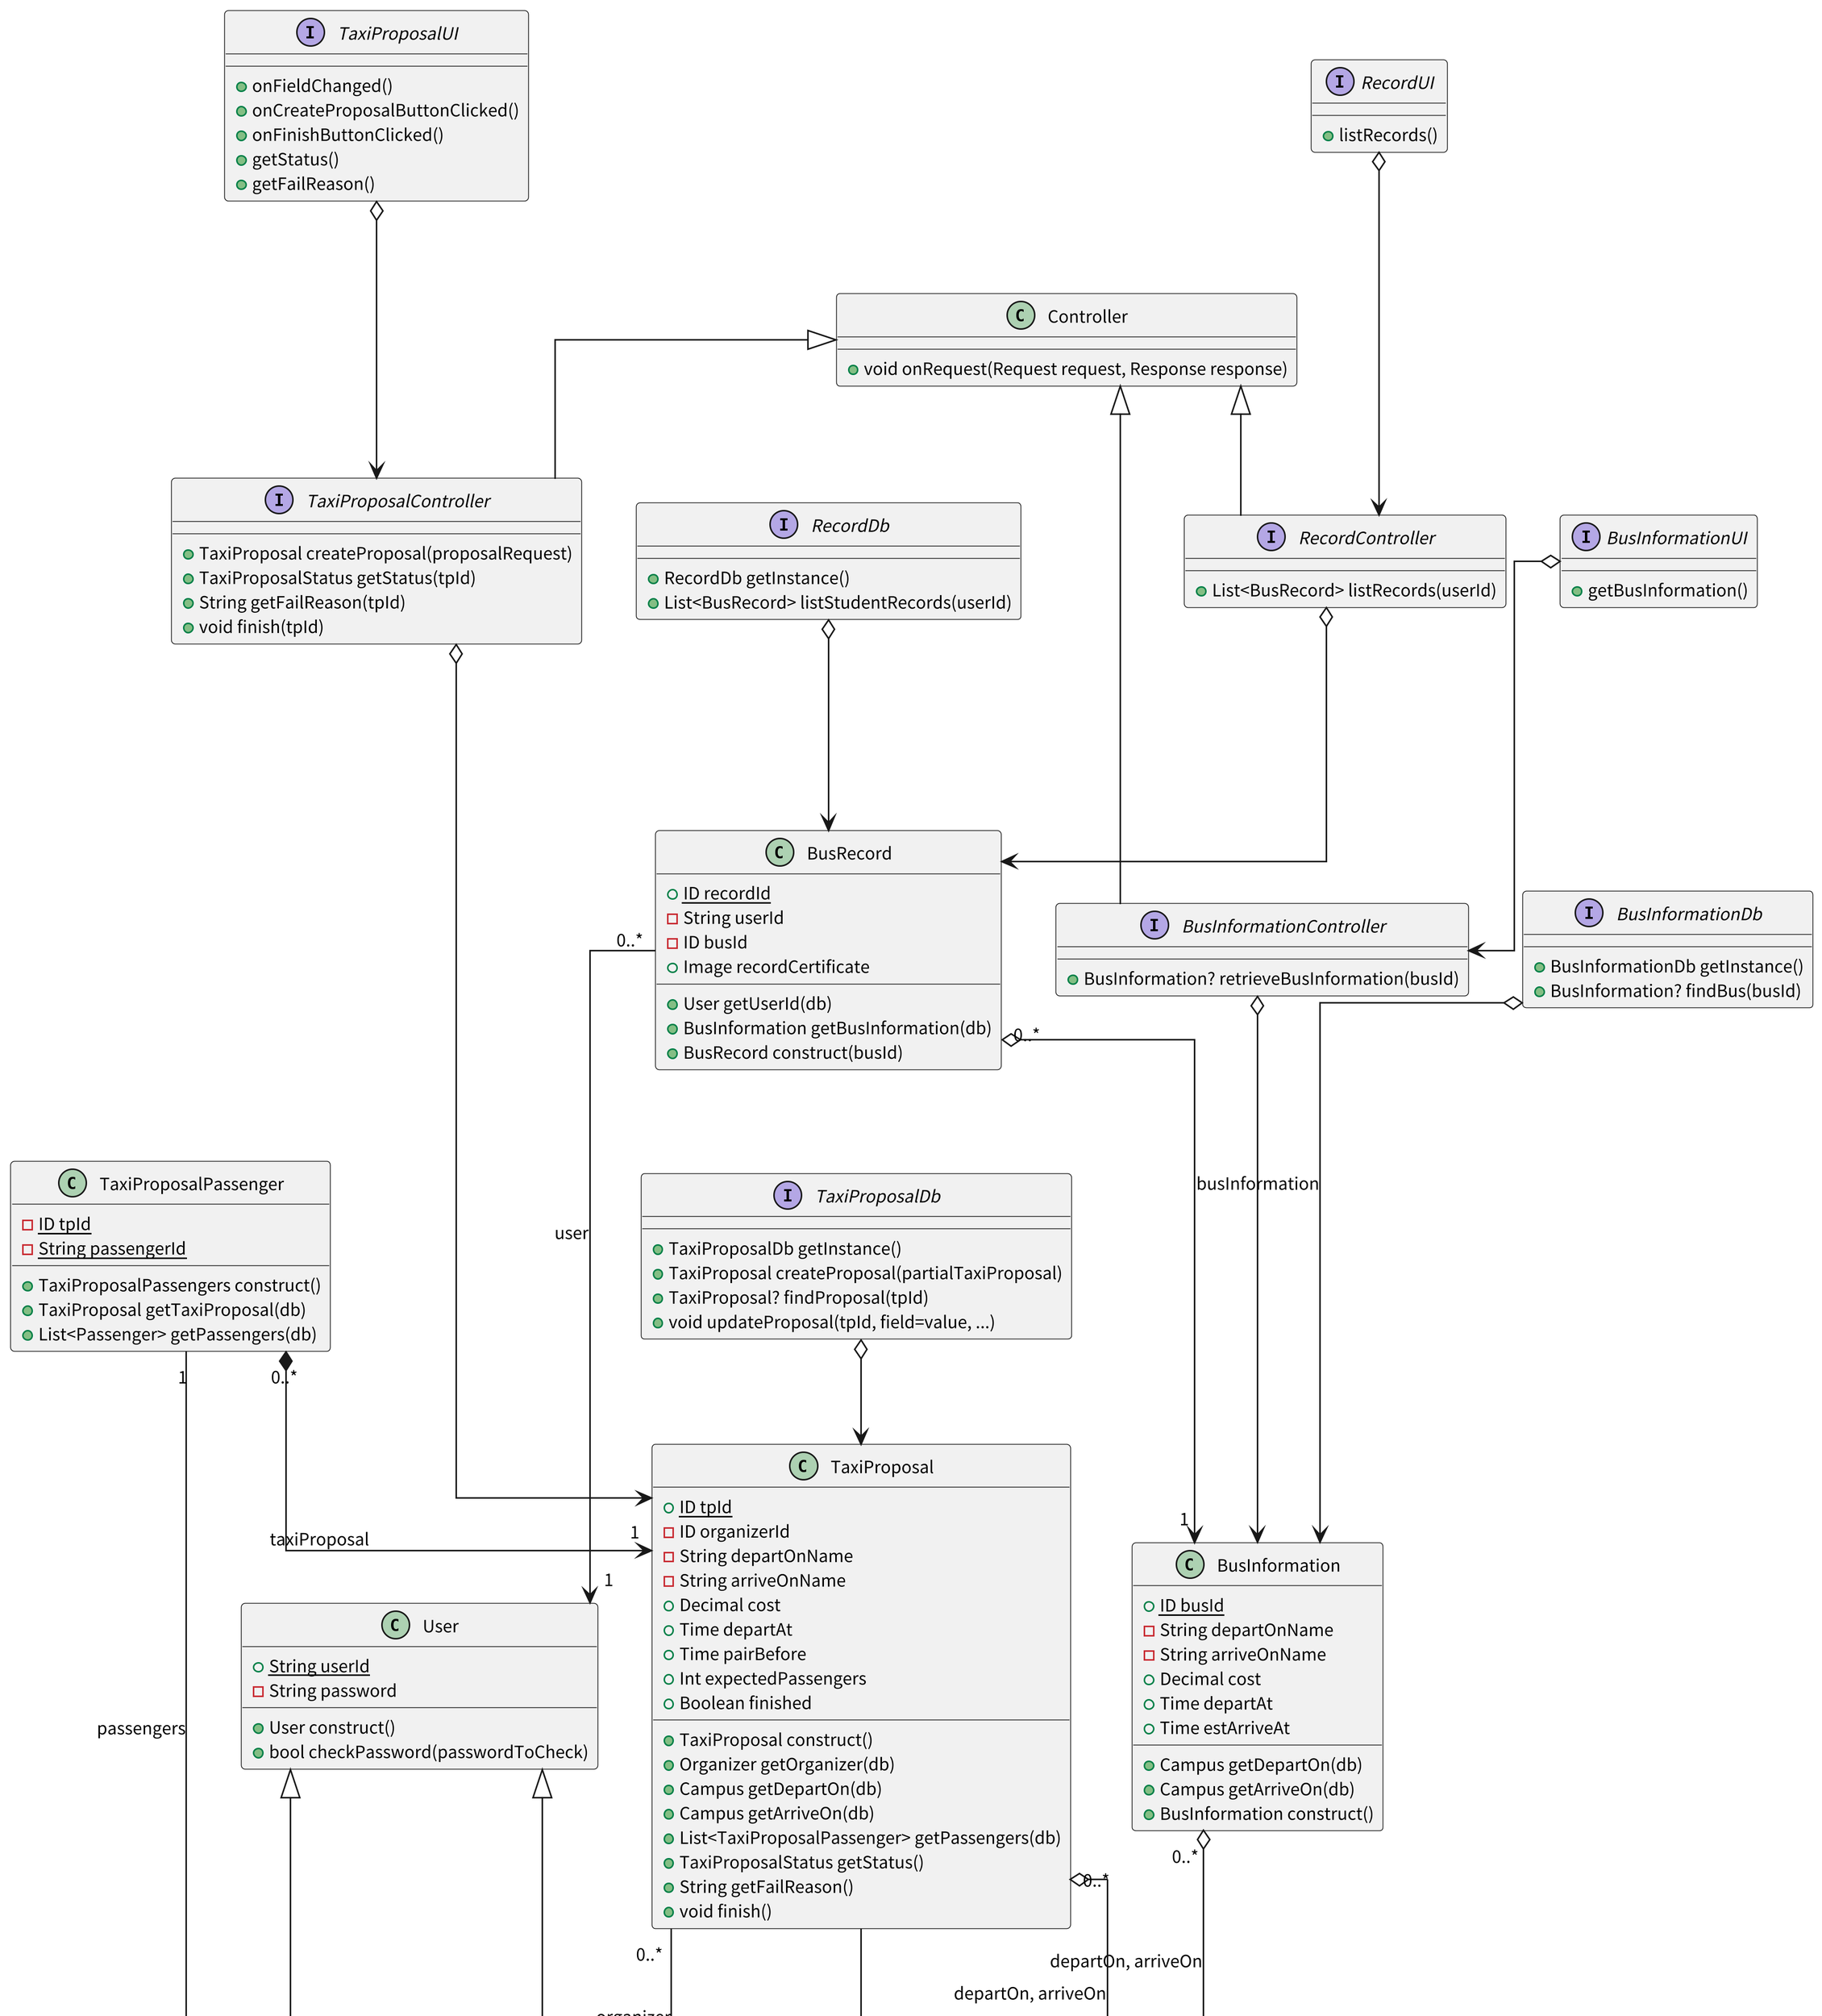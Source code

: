 @startuml ClassDiagram

skinparam linetype ortho
skinparam dpi 300
skinparam defaultFontSize 11
skinparam defaultFontName "Noto Sans CJK TC"


class User {
    +<u>String userId</u>
    -String password
    +User construct()
    +bool checkPassword(passwordToCheck)
}

class Passenger {
    +String phone
    +Coordinate location
    +Passenger construct()
}
User <|--- Passenger

class Organizer {
    +String phone
    +Coordinate location
    +Organizer construct()
}
User <|--- Organizer

interface RecordUI {
    +listRecords()
}
RecordUI o---> RecordController

interface RecordController {
    +List<BusRecord> listRecords(userId)
}
RecordController o---> BusRecord

interface RecordDb {
    +RecordDb getInstance()
    +List<BusRecord> listStudentRecords(userId)
}
RecordDb o---> BusRecord

class BusRecord {
    +<u>ID recordId</u>
    -String userId
    -ID busId
    +Image recordCertificate
    +User getUserId(db)
    +BusInformation getBusInformation(db)
    +BusRecord construct(busId)
}
BusRecord "0..*" ---> "1" User: user
BusRecord "0..*" o---> "1" BusInformation: busInformation

interface BusInformationUI {
    +getBusInformation()
}
BusInformationUI o---> BusInformationController

interface BusInformationController {
    +BusInformation? retrieveBusInformation(busId)
}
BusInformationController o---> BusInformation

interface BusInformationDb {
    +BusInformationDb getInstance()
    +BusInformation? findBus(busId)
}
BusInformationDb o---> BusInformation

class BusInformation {
    +<u>ID busId</u>
    -String departOnName
    -String arriveOnName
    +Decimal cost
    +Time departAt
    +Time estArriveAt
    +Campus getDepartOn(db)
    +Campus getArriveOn(db)
    +BusInformation construct()
}
BusInformation "0..*" o---> "1" Campus: departOn, arriveOn

class Campus {
    +<u>String name</u>
    +Image map
    +Coordinate billOn
    +Campus construct()
}

class TaxiProposalPassenger {
    -<u>ID tpId</u>
    -<u>String passengerId</u>
    +TaxiProposalPassengers construct()
    +TaxiProposal getTaxiProposal(db)
    +List<Passenger> getPassengers(db)
}
TaxiProposalPassenger "1" --> "1" Passenger: passengers
TaxiProposalPassenger "0..*" *--> "1" TaxiProposal: taxiProposal

interface TaxiProposalUI {
    +onFieldChanged()
    +onCreateProposalButtonClicked()
    +onFinishButtonClicked()
    +getStatus()
    +getFailReason()
}
TaxiProposalUI o---> TaxiProposalController

interface TaxiProposalController {
    +TaxiProposal createProposal(proposalRequest)
    +TaxiProposalStatus getStatus(tpId)
    +String getFailReason(tpId)
    +void finish(tpId)
}
TaxiProposalController o--> TaxiProposal

interface TaxiProposalDb {
    +TaxiProposalDb getInstance()
    +TaxiProposal createProposal(partialTaxiProposal)
    +TaxiProposal? findProposal(tpId)
    +void updateProposal(tpId, field=value, ...)
}
TaxiProposalDb o--> TaxiProposal

class TaxiProposal {
    +<u>ID tpId</u>
    -ID organizerId
    -String departOnName
    -String arriveOnName
    +Decimal cost
    +Time departAt
    +Time pairBefore
    +Int expectedPassengers
    +Boolean finished

    +TaxiProposal construct()
    +Organizer getOrganizer(db)
    +Campus getDepartOn(db)
    +Campus getArriveOn(db)
    +List<TaxiProposalPassenger> getPassengers(db)
    +TaxiProposalStatus getStatus()
    +String getFailReason()
    +void finish()
}
TaxiProposal "0..*" o--> "1" Campus: departOn, arriveOn
TaxiProposal "0..*" ---> "1" Organizer: organizer
TaxiProposal ---> TaxiProposalStatus

enum TaxiProposalStatus {
    Waiting 等待配對
    Matched 配對成功
    Finished 配對單完成
    Unmatched 配對失敗
}

class Controller {
    +void onRequest(Request request, Response response)
}
Controller <|-- RecordController
Controller <|-- BusInformationController
Controller <|-- TaxiProposalController

@enduml
